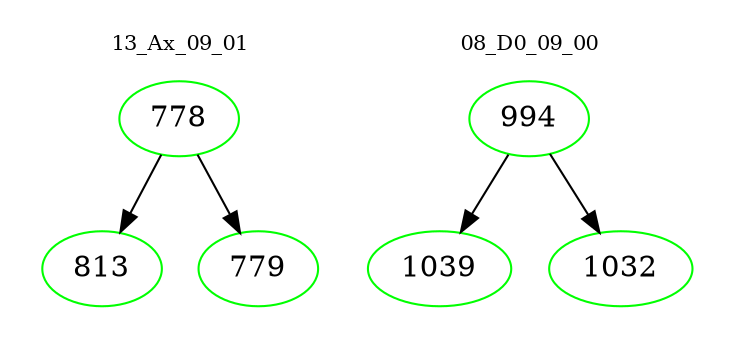 digraph{
subgraph cluster_0 {
color = white
label = "13_Ax_09_01";
fontsize=10;
T0_778 [label="778", color="green"]
T0_778 -> T0_813 [color="black"]
T0_813 [label="813", color="green"]
T0_778 -> T0_779 [color="black"]
T0_779 [label="779", color="green"]
}
subgraph cluster_1 {
color = white
label = "08_D0_09_00";
fontsize=10;
T1_994 [label="994", color="green"]
T1_994 -> T1_1039 [color="black"]
T1_1039 [label="1039", color="green"]
T1_994 -> T1_1032 [color="black"]
T1_1032 [label="1032", color="green"]
}
}
